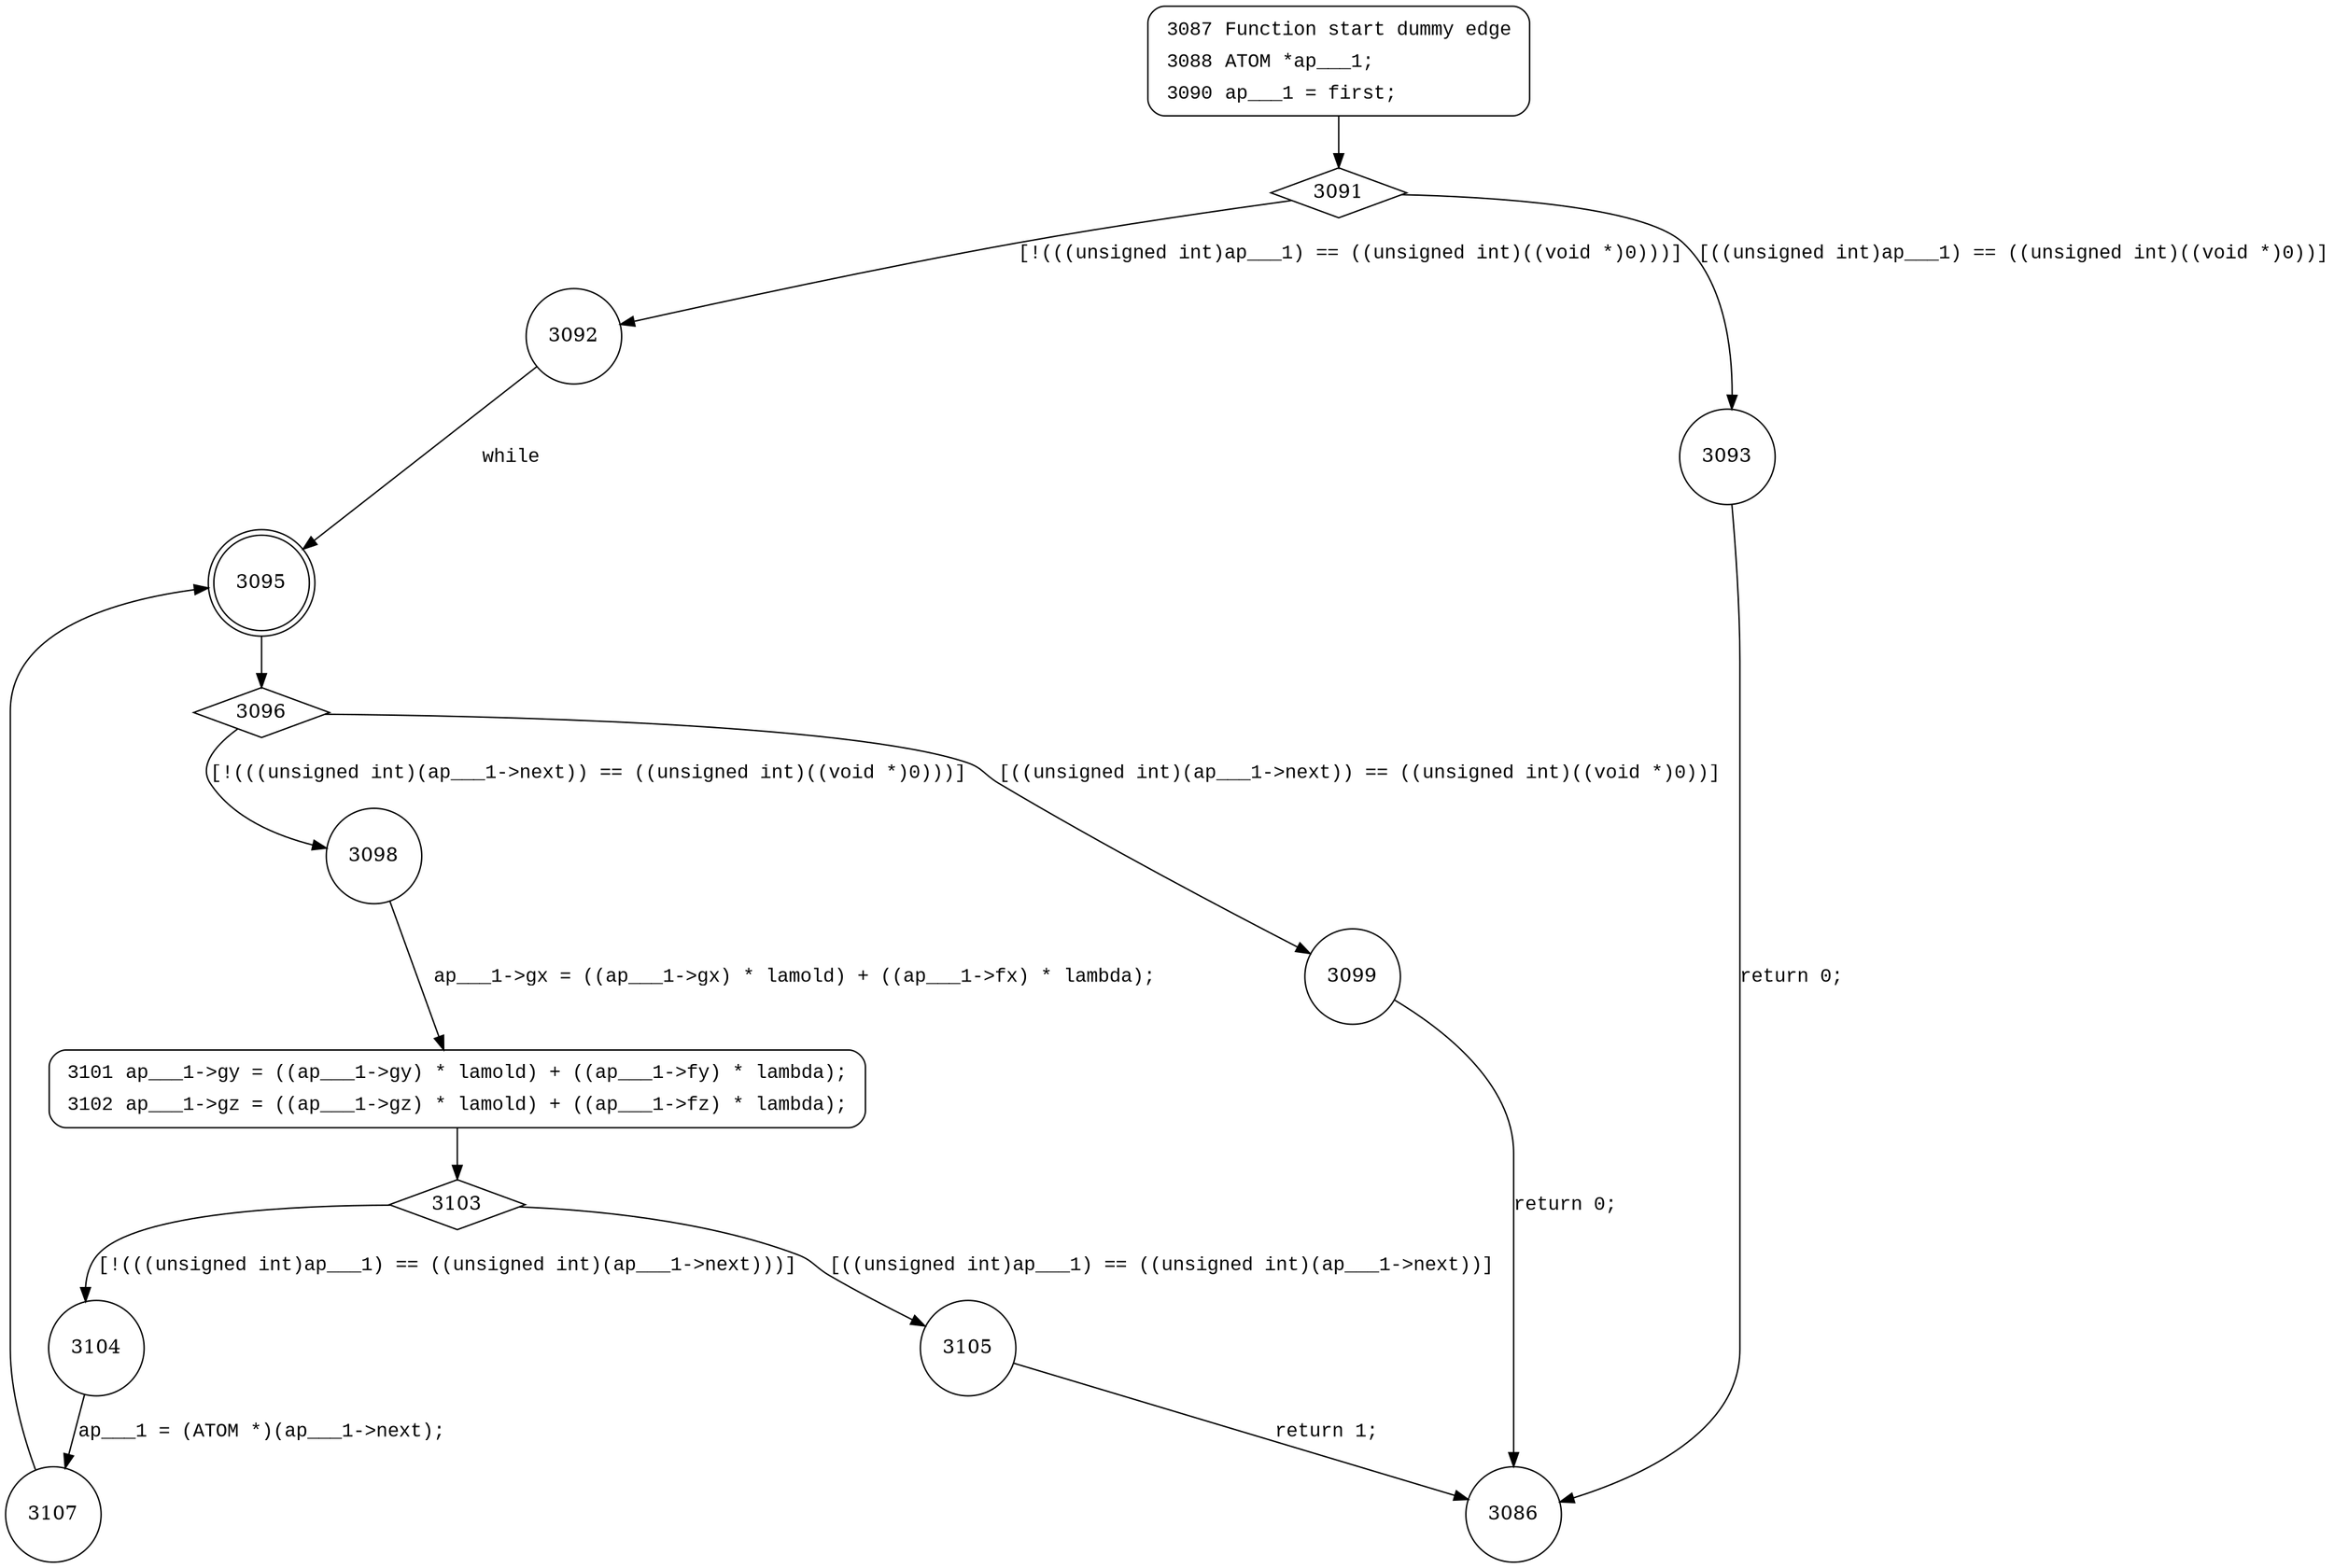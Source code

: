 digraph a_ftogx {
3091 [shape="diamond"]
3092 [shape="circle"]
3093 [shape="circle"]
3095 [shape="doublecircle"]
3096 [shape="diamond"]
3098 [shape="circle"]
3099 [shape="circle"]
3101 [shape="circle"]
3103 [shape="diamond"]
3104 [shape="circle"]
3105 [shape="circle"]
3107 [shape="circle"]
3086 [shape="circle"]
3087 [style="filled,bold" penwidth="1" fillcolor="white" fontname="Courier New" shape="Mrecord" label=<<table border="0" cellborder="0" cellpadding="3" bgcolor="white"><tr><td align="right">3087</td><td align="left">Function start dummy edge</td></tr><tr><td align="right">3088</td><td align="left">ATOM *ap___1;</td></tr><tr><td align="right">3090</td><td align="left">ap___1 = first;</td></tr></table>>]
3087 -> 3091[label=""]
3101 [style="filled,bold" penwidth="1" fillcolor="white" fontname="Courier New" shape="Mrecord" label=<<table border="0" cellborder="0" cellpadding="3" bgcolor="white"><tr><td align="right">3101</td><td align="left">ap___1-&gt;gy = ((ap___1-&gt;gy) * lamold) + ((ap___1-&gt;fy) * lambda);</td></tr><tr><td align="right">3102</td><td align="left">ap___1-&gt;gz = ((ap___1-&gt;gz) * lamold) + ((ap___1-&gt;fz) * lambda);</td></tr></table>>]
3101 -> 3103[label=""]
3091 -> 3092 [label="[!(((unsigned int)ap___1) == ((unsigned int)((void *)0)))]" fontname="Courier New"]
3091 -> 3093 [label="[((unsigned int)ap___1) == ((unsigned int)((void *)0))]" fontname="Courier New"]
3092 -> 3095 [label="while" fontname="Courier New"]
3095 -> 3096 [label="" fontname="Courier New"]
3096 -> 3098 [label="[!(((unsigned int)(ap___1->next)) == ((unsigned int)((void *)0)))]" fontname="Courier New"]
3096 -> 3099 [label="[((unsigned int)(ap___1->next)) == ((unsigned int)((void *)0))]" fontname="Courier New"]
3098 -> 3101 [label="ap___1->gx = ((ap___1->gx) * lamold) + ((ap___1->fx) * lambda);" fontname="Courier New"]
3103 -> 3104 [label="[!(((unsigned int)ap___1) == ((unsigned int)(ap___1->next)))]" fontname="Courier New"]
3103 -> 3105 [label="[((unsigned int)ap___1) == ((unsigned int)(ap___1->next))]" fontname="Courier New"]
3104 -> 3107 [label="ap___1 = (ATOM *)(ap___1->next);" fontname="Courier New"]
3093 -> 3086 [label="return 0;" fontname="Courier New"]
3099 -> 3086 [label="return 0;" fontname="Courier New"]
3105 -> 3086 [label="return 1;" fontname="Courier New"]
3107 -> 3095 [label="" fontname="Courier New"]
}